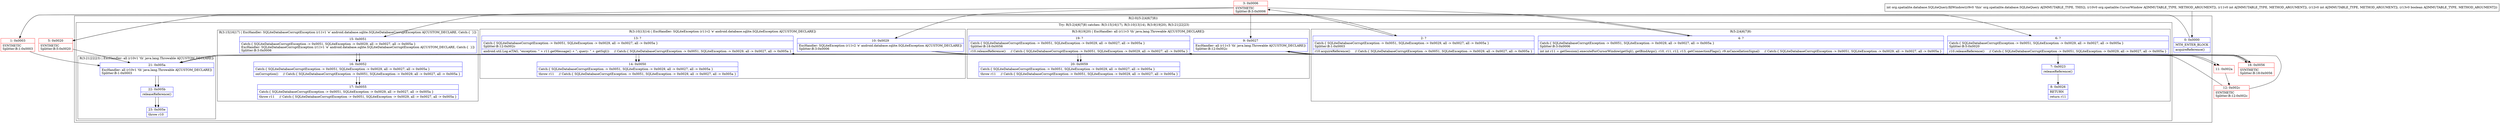 digraph "CFG fororg.spatialite.database.SQLiteQuery.fillWindow(Lorg\/spatialite\/CursorWindow;IIZ)I" {
subgraph cluster_Region_506404012 {
label = "R(2:0|(5:2|4|6|7|8))";
node [shape=record,color=blue];
Node_0 [shape=record,label="{0\:\ 0x0000|MTH_ENTER_BLOCK\l|acquireReference()\l}"];
subgraph cluster_TryCatchRegion_575416119 {
label = "Try: R(5:2|4|6|7|8) catches: R(3:15|16|17), R(3:10|13|14), R(3:9|19|20), R(3:21|22|23)";
node [shape=record,color=blue];
subgraph cluster_Region_153530169 {
label = "R(5:2|4|6|7|8)";
node [shape=record,color=blue];
Node_2 [shape=record,label="{2\:\ ?|Catch:\{ SQLiteDatabaseCorruptException \-\> 0x0051, SQLiteException \-\> 0x0029, all \-\> 0x0027, all \-\> 0x005a \}\lSplitter:B:1:0x0003\l|r10.acquireReference()     \/\/ Catch:\{ SQLiteDatabaseCorruptException \-\> 0x0051, SQLiteException \-\> 0x0029, all \-\> 0x0027, all \-\> 0x005a \}\l}"];
Node_4 [shape=record,label="{4\:\ ?|Catch:\{ SQLiteDatabaseCorruptException \-\> 0x0051, SQLiteException \-\> 0x0029, all \-\> 0x0027, all \-\> 0x005a \}\lSplitter:B:3:0x0006\l|int int r11 = getSession().executeForCursorWindow(getSql(), getBindArgs(), r10, r11, r12, r13, getConnectionFlags(), r9.mCancellationSignal)     \/\/ Catch:\{ SQLiteDatabaseCorruptException \-\> 0x0051, SQLiteException \-\> 0x0029, all \-\> 0x0027, all \-\> 0x005a \}\l}"];
Node_6 [shape=record,label="{6\:\ ?|Catch:\{ SQLiteDatabaseCorruptException \-\> 0x0051, SQLiteException \-\> 0x0029, all \-\> 0x0027, all \-\> 0x005a \}\lSplitter:B:5:0x0020\l|r10.releaseReference()     \/\/ Catch:\{ SQLiteDatabaseCorruptException \-\> 0x0051, SQLiteException \-\> 0x0029, all \-\> 0x0027, all \-\> 0x005a \}\l}"];
Node_7 [shape=record,label="{7\:\ 0x0023|releaseReference()\l}"];
Node_8 [shape=record,label="{8\:\ 0x0026|RETURN\l|return r11\l}"];
}
subgraph cluster_Region_782884259 {
label = "R(3:15|16|17) | ExcHandler: SQLiteDatabaseCorruptException (r11v1 'e' android.database.sqlite.SQLiteDatabaseCorruptException A[CUSTOM_DECLARE, Catch:\{  \}])\l";
node [shape=record,color=blue];
Node_15 [shape=record,label="{15\:\ 0x0051|Catch:\{ SQLiteDatabaseCorruptException \-\> 0x0051, SQLiteException \-\> 0x0029, all \-\> 0x0027, all \-\> 0x005a \}\lExcHandler: SQLiteDatabaseCorruptException (r11v1 'e' android.database.sqlite.SQLiteDatabaseCorruptException A[CUSTOM_DECLARE, Catch:\{  \}])\lSplitter:B:3:0x0006\l}"];
Node_16 [shape=record,label="{16\:\ 0x0052|Catch:\{ SQLiteDatabaseCorruptException \-\> 0x0051, SQLiteException \-\> 0x0029, all \-\> 0x0027, all \-\> 0x005a \}\l|onCorruption()     \/\/ Catch:\{ SQLiteDatabaseCorruptException \-\> 0x0051, SQLiteException \-\> 0x0029, all \-\> 0x0027, all \-\> 0x005a \}\l}"];
Node_17 [shape=record,label="{17\:\ 0x0055|Catch:\{ SQLiteDatabaseCorruptException \-\> 0x0051, SQLiteException \-\> 0x0029, all \-\> 0x0027, all \-\> 0x005a \}\l|throw r11     \/\/ Catch:\{ SQLiteDatabaseCorruptException \-\> 0x0051, SQLiteException \-\> 0x0029, all \-\> 0x0027, all \-\> 0x005a \}\l}"];
}
subgraph cluster_Region_1688211276 {
label = "R(3:10|13|14) | ExcHandler: SQLiteException (r11v2 'e' android.database.sqlite.SQLiteException A[CUSTOM_DECLARE])\l";
node [shape=record,color=blue];
Node_10 [shape=record,label="{10\:\ 0x0029|ExcHandler: SQLiteException (r11v2 'e' android.database.sqlite.SQLiteException A[CUSTOM_DECLARE])\lSplitter:B:3:0x0006\l}"];
Node_13 [shape=record,label="{13\:\ ?|Catch:\{ SQLiteDatabaseCorruptException \-\> 0x0051, SQLiteException \-\> 0x0029, all \-\> 0x0027, all \-\> 0x005a \}\lSplitter:B:12:0x002c\l|android.util.Log.e(TAG, \"exception: \" + r11.getMessage() + \"; query: \" + getSql())     \/\/ Catch:\{ SQLiteDatabaseCorruptException \-\> 0x0051, SQLiteException \-\> 0x0029, all \-\> 0x0027, all \-\> 0x005a \}\l}"];
Node_14 [shape=record,label="{14\:\ 0x0050|Catch:\{ SQLiteDatabaseCorruptException \-\> 0x0051, SQLiteException \-\> 0x0029, all \-\> 0x0027, all \-\> 0x005a \}\l|throw r11     \/\/ Catch:\{ SQLiteDatabaseCorruptException \-\> 0x0051, SQLiteException \-\> 0x0029, all \-\> 0x0027, all \-\> 0x005a \}\l}"];
}
subgraph cluster_Region_34383112 {
label = "R(3:9|19|20) | ExcHandler: all (r11v3 'th' java.lang.Throwable A[CUSTOM_DECLARE])\l";
node [shape=record,color=blue];
Node_9 [shape=record,label="{9\:\ 0x0027|ExcHandler: all (r11v3 'th' java.lang.Throwable A[CUSTOM_DECLARE])\lSplitter:B:12:0x002c\l}"];
Node_19 [shape=record,label="{19\:\ ?|Catch:\{ SQLiteDatabaseCorruptException \-\> 0x0051, SQLiteException \-\> 0x0029, all \-\> 0x0027, all \-\> 0x005a \}\lSplitter:B:18:0x0056\l|r10.releaseReference()     \/\/ Catch:\{ SQLiteDatabaseCorruptException \-\> 0x0051, SQLiteException \-\> 0x0029, all \-\> 0x0027, all \-\> 0x005a \}\l}"];
Node_20 [shape=record,label="{20\:\ 0x0059|Catch:\{ SQLiteDatabaseCorruptException \-\> 0x0051, SQLiteException \-\> 0x0029, all \-\> 0x0027, all \-\> 0x005a \}\l|throw r11     \/\/ Catch:\{ SQLiteDatabaseCorruptException \-\> 0x0051, SQLiteException \-\> 0x0029, all \-\> 0x0027, all \-\> 0x005a \}\l}"];
}
subgraph cluster_Region_1094344673 {
label = "R(3:21|22|23) | ExcHandler: all (r10v1 'th' java.lang.Throwable A[CUSTOM_DECLARE])\l";
node [shape=record,color=blue];
Node_21 [shape=record,label="{21\:\ 0x005a|ExcHandler: all (r10v1 'th' java.lang.Throwable A[CUSTOM_DECLARE])\lSplitter:B:1:0x0003\l}"];
Node_22 [shape=record,label="{22\:\ 0x005b|releaseReference()\l}"];
Node_23 [shape=record,label="{23\:\ 0x005e|throw r10\l}"];
}
}
}
subgraph cluster_Region_1094344673 {
label = "R(3:21|22|23) | ExcHandler: all (r10v1 'th' java.lang.Throwable A[CUSTOM_DECLARE])\l";
node [shape=record,color=blue];
Node_21 [shape=record,label="{21\:\ 0x005a|ExcHandler: all (r10v1 'th' java.lang.Throwable A[CUSTOM_DECLARE])\lSplitter:B:1:0x0003\l}"];
Node_22 [shape=record,label="{22\:\ 0x005b|releaseReference()\l}"];
Node_23 [shape=record,label="{23\:\ 0x005e|throw r10\l}"];
}
subgraph cluster_Region_782884259 {
label = "R(3:15|16|17) | ExcHandler: SQLiteDatabaseCorruptException (r11v1 'e' android.database.sqlite.SQLiteDatabaseCorruptException A[CUSTOM_DECLARE, Catch:\{  \}])\l";
node [shape=record,color=blue];
Node_15 [shape=record,label="{15\:\ 0x0051|Catch:\{ SQLiteDatabaseCorruptException \-\> 0x0051, SQLiteException \-\> 0x0029, all \-\> 0x0027, all \-\> 0x005a \}\lExcHandler: SQLiteDatabaseCorruptException (r11v1 'e' android.database.sqlite.SQLiteDatabaseCorruptException A[CUSTOM_DECLARE, Catch:\{  \}])\lSplitter:B:3:0x0006\l}"];
Node_16 [shape=record,label="{16\:\ 0x0052|Catch:\{ SQLiteDatabaseCorruptException \-\> 0x0051, SQLiteException \-\> 0x0029, all \-\> 0x0027, all \-\> 0x005a \}\l|onCorruption()     \/\/ Catch:\{ SQLiteDatabaseCorruptException \-\> 0x0051, SQLiteException \-\> 0x0029, all \-\> 0x0027, all \-\> 0x005a \}\l}"];
Node_17 [shape=record,label="{17\:\ 0x0055|Catch:\{ SQLiteDatabaseCorruptException \-\> 0x0051, SQLiteException \-\> 0x0029, all \-\> 0x0027, all \-\> 0x005a \}\l|throw r11     \/\/ Catch:\{ SQLiteDatabaseCorruptException \-\> 0x0051, SQLiteException \-\> 0x0029, all \-\> 0x0027, all \-\> 0x005a \}\l}"];
}
subgraph cluster_Region_1688211276 {
label = "R(3:10|13|14) | ExcHandler: SQLiteException (r11v2 'e' android.database.sqlite.SQLiteException A[CUSTOM_DECLARE])\l";
node [shape=record,color=blue];
Node_10 [shape=record,label="{10\:\ 0x0029|ExcHandler: SQLiteException (r11v2 'e' android.database.sqlite.SQLiteException A[CUSTOM_DECLARE])\lSplitter:B:3:0x0006\l}"];
Node_13 [shape=record,label="{13\:\ ?|Catch:\{ SQLiteDatabaseCorruptException \-\> 0x0051, SQLiteException \-\> 0x0029, all \-\> 0x0027, all \-\> 0x005a \}\lSplitter:B:12:0x002c\l|android.util.Log.e(TAG, \"exception: \" + r11.getMessage() + \"; query: \" + getSql())     \/\/ Catch:\{ SQLiteDatabaseCorruptException \-\> 0x0051, SQLiteException \-\> 0x0029, all \-\> 0x0027, all \-\> 0x005a \}\l}"];
Node_14 [shape=record,label="{14\:\ 0x0050|Catch:\{ SQLiteDatabaseCorruptException \-\> 0x0051, SQLiteException \-\> 0x0029, all \-\> 0x0027, all \-\> 0x005a \}\l|throw r11     \/\/ Catch:\{ SQLiteDatabaseCorruptException \-\> 0x0051, SQLiteException \-\> 0x0029, all \-\> 0x0027, all \-\> 0x005a \}\l}"];
}
subgraph cluster_Region_34383112 {
label = "R(3:9|19|20) | ExcHandler: all (r11v3 'th' java.lang.Throwable A[CUSTOM_DECLARE])\l";
node [shape=record,color=blue];
Node_9 [shape=record,label="{9\:\ 0x0027|ExcHandler: all (r11v3 'th' java.lang.Throwable A[CUSTOM_DECLARE])\lSplitter:B:12:0x002c\l}"];
Node_19 [shape=record,label="{19\:\ ?|Catch:\{ SQLiteDatabaseCorruptException \-\> 0x0051, SQLiteException \-\> 0x0029, all \-\> 0x0027, all \-\> 0x005a \}\lSplitter:B:18:0x0056\l|r10.releaseReference()     \/\/ Catch:\{ SQLiteDatabaseCorruptException \-\> 0x0051, SQLiteException \-\> 0x0029, all \-\> 0x0027, all \-\> 0x005a \}\l}"];
Node_20 [shape=record,label="{20\:\ 0x0059|Catch:\{ SQLiteDatabaseCorruptException \-\> 0x0051, SQLiteException \-\> 0x0029, all \-\> 0x0027, all \-\> 0x005a \}\l|throw r11     \/\/ Catch:\{ SQLiteDatabaseCorruptException \-\> 0x0051, SQLiteException \-\> 0x0029, all \-\> 0x0027, all \-\> 0x005a \}\l}"];
}
Node_1 [shape=record,color=red,label="{1\:\ 0x0003|SYNTHETIC\lSplitter:B:1:0x0003\l}"];
Node_3 [shape=record,color=red,label="{3\:\ 0x0006|SYNTHETIC\lSplitter:B:3:0x0006\l}"];
Node_5 [shape=record,color=red,label="{5\:\ 0x0020|SYNTHETIC\lSplitter:B:5:0x0020\l}"];
Node_11 [shape=record,color=red,label="{11\:\ 0x002a}"];
Node_12 [shape=record,color=red,label="{12\:\ 0x002c|SYNTHETIC\lSplitter:B:12:0x002c\l}"];
Node_18 [shape=record,color=red,label="{18\:\ 0x0056|SYNTHETIC\lSplitter:B:18:0x0056\l}"];
MethodNode[shape=record,label="{int org.spatialite.database.SQLiteQuery.fillWindow((r9v0 'this' org.spatialite.database.SQLiteQuery A[IMMUTABLE_TYPE, THIS]), (r10v0 org.spatialite.CursorWindow A[IMMUTABLE_TYPE, METHOD_ARGUMENT]), (r11v0 int A[IMMUTABLE_TYPE, METHOD_ARGUMENT]), (r12v0 int A[IMMUTABLE_TYPE, METHOD_ARGUMENT]), (r13v0 boolean A[IMMUTABLE_TYPE, METHOD_ARGUMENT])) }"];
MethodNode -> Node_0;
Node_0 -> Node_1;
Node_2 -> Node_3;
Node_2 -> Node_21;
Node_4 -> Node_5;
Node_6 -> Node_7;
Node_6 -> Node_21;
Node_7 -> Node_8;
Node_15 -> Node_16;
Node_16 -> Node_17;
Node_10 -> Node_11;
Node_13 -> Node_14;
Node_9 -> Node_18;
Node_19 -> Node_20;
Node_21 -> Node_22;
Node_22 -> Node_23;
Node_21 -> Node_22;
Node_22 -> Node_23;
Node_15 -> Node_16;
Node_16 -> Node_17;
Node_10 -> Node_11;
Node_13 -> Node_14;
Node_9 -> Node_18;
Node_19 -> Node_20;
Node_1 -> Node_2;
Node_1 -> Node_21;
Node_3 -> Node_4;
Node_3 -> Node_15;
Node_3 -> Node_10;
Node_3 -> Node_9;
Node_5 -> Node_6;
Node_5 -> Node_21;
Node_11 -> Node_12;
Node_12 -> Node_13;
Node_12 -> Node_9;
Node_18 -> Node_19;
Node_18 -> Node_21;
}

